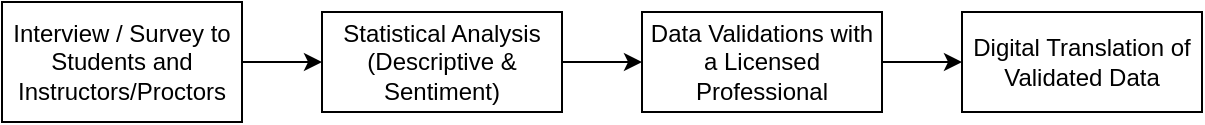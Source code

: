 <mxfile version="24.7.7">
  <diagram name="Page-1" id="aLJ2ssnALSl3UCn0UyYL">
    <mxGraphModel dx="545" dy="463" grid="1" gridSize="10" guides="1" tooltips="1" connect="1" arrows="1" fold="1" page="1" pageScale="1" pageWidth="850" pageHeight="1100" math="0" shadow="0">
      <root>
        <mxCell id="0" />
        <mxCell id="1" parent="0" />
        <mxCell id="NvEOVaQNRHynf9NFY5qF-3" value="" style="edgeStyle=orthogonalEdgeStyle;rounded=0;orthogonalLoop=1;jettySize=auto;html=1;" edge="1" parent="1" source="NvEOVaQNRHynf9NFY5qF-1" target="NvEOVaQNRHynf9NFY5qF-2">
          <mxGeometry relative="1" as="geometry" />
        </mxCell>
        <mxCell id="NvEOVaQNRHynf9NFY5qF-1" value="Interview / Survey to Students and Instructors/Proctors" style="rounded=0;whiteSpace=wrap;html=1;" vertex="1" parent="1">
          <mxGeometry x="40" y="115" width="120" height="60" as="geometry" />
        </mxCell>
        <mxCell id="NvEOVaQNRHynf9NFY5qF-5" value="" style="edgeStyle=orthogonalEdgeStyle;rounded=0;orthogonalLoop=1;jettySize=auto;html=1;" edge="1" parent="1" source="NvEOVaQNRHynf9NFY5qF-2" target="NvEOVaQNRHynf9NFY5qF-4">
          <mxGeometry relative="1" as="geometry" />
        </mxCell>
        <mxCell id="NvEOVaQNRHynf9NFY5qF-2" value="Statistical Analysis (Descriptive &amp;amp; Sentiment)" style="rounded=0;whiteSpace=wrap;html=1;" vertex="1" parent="1">
          <mxGeometry x="200" y="120" width="120" height="50" as="geometry" />
        </mxCell>
        <mxCell id="NvEOVaQNRHynf9NFY5qF-7" value="" style="edgeStyle=orthogonalEdgeStyle;rounded=0;orthogonalLoop=1;jettySize=auto;html=1;" edge="1" parent="1" source="NvEOVaQNRHynf9NFY5qF-4" target="NvEOVaQNRHynf9NFY5qF-6">
          <mxGeometry relative="1" as="geometry" />
        </mxCell>
        <mxCell id="NvEOVaQNRHynf9NFY5qF-4" value="Data Validations with a Licensed Professional" style="rounded=0;whiteSpace=wrap;html=1;" vertex="1" parent="1">
          <mxGeometry x="360" y="120" width="120" height="50" as="geometry" />
        </mxCell>
        <mxCell id="NvEOVaQNRHynf9NFY5qF-6" value="Digital Translation of Validated Data" style="rounded=0;whiteSpace=wrap;html=1;" vertex="1" parent="1">
          <mxGeometry x="520" y="120" width="120" height="50" as="geometry" />
        </mxCell>
      </root>
    </mxGraphModel>
  </diagram>
</mxfile>
